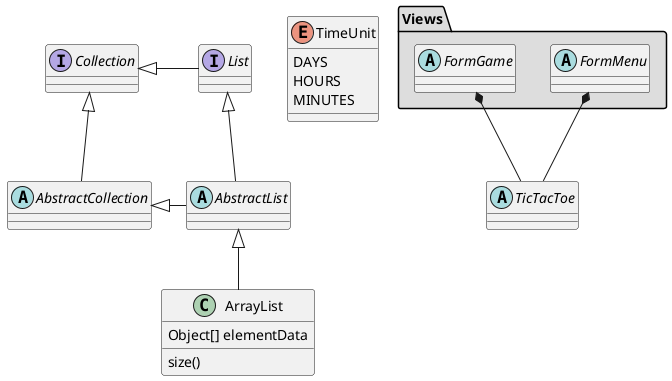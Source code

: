 ﻿@startuml
'https://plantuml.com/class-diagram

abstract class AbstractList
abstract AbstractCollection
interface List
interface Collection

List <|-- AbstractList
Collection <|-- AbstractCollection

Collection <|- List
AbstractCollection <|- AbstractList
AbstractList <|-- ArrayList

class ArrayList {
Object[] elementData
size()
}

enum TimeUnit {
DAYS
HOURS
MINUTES
}

abstract class TicTacToe

package "Views" #DDDDDD {
abstract class FormMenu
abstract class FormGame
}



  FormMenu *-- TicTacToe
  FormGame *-- TicTacToe
@enduml